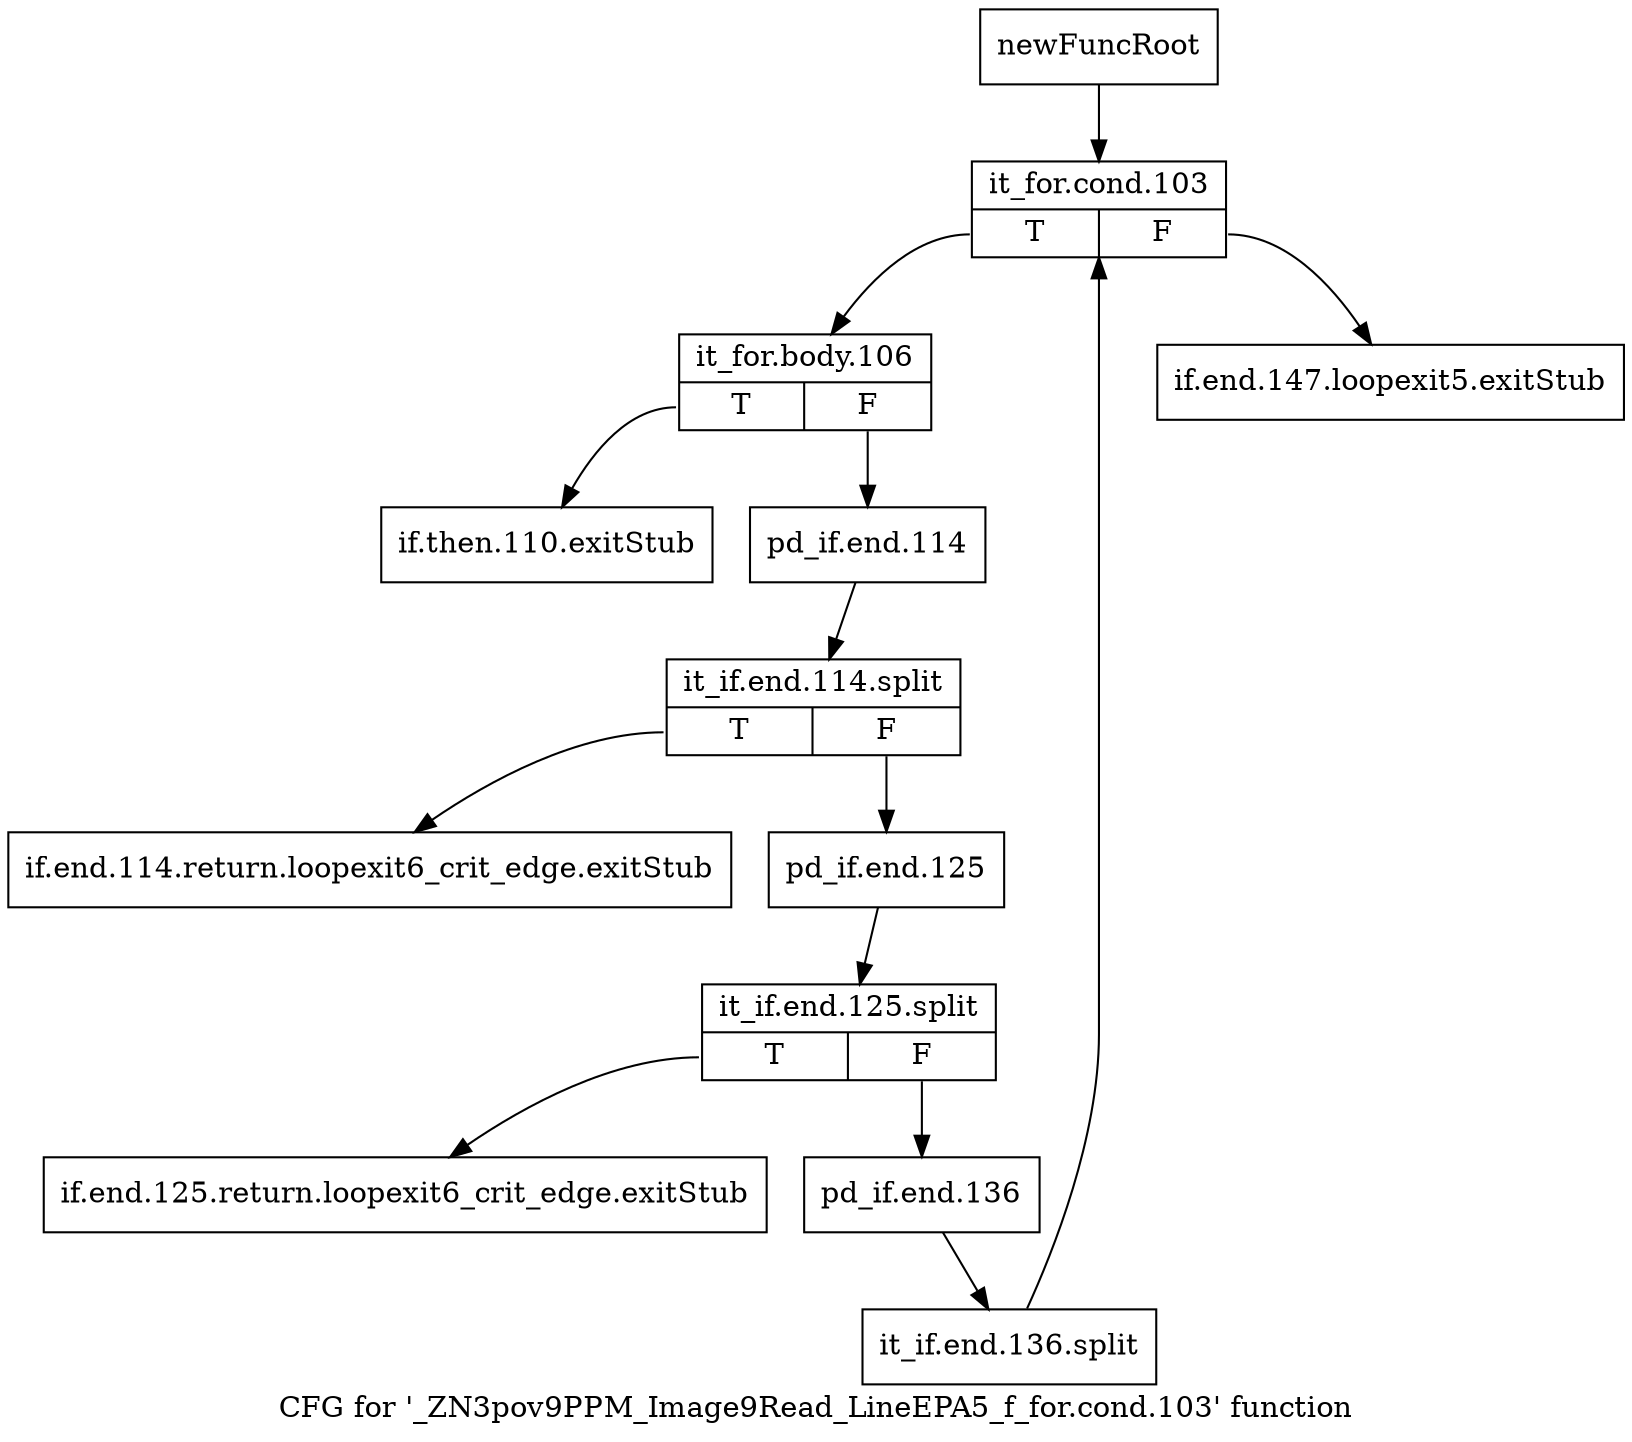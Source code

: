 digraph "CFG for '_ZN3pov9PPM_Image9Read_LineEPA5_f_for.cond.103' function" {
	label="CFG for '_ZN3pov9PPM_Image9Read_LineEPA5_f_for.cond.103' function";

	Node0x2aaf560 [shape=record,label="{newFuncRoot}"];
	Node0x2aaf560 -> Node0x2aaffa0;
	Node0x2aafe60 [shape=record,label="{if.end.147.loopexit5.exitStub}"];
	Node0x2aafeb0 [shape=record,label="{if.then.110.exitStub}"];
	Node0x2aaff00 [shape=record,label="{if.end.114.return.loopexit6_crit_edge.exitStub}"];
	Node0x2aaff50 [shape=record,label="{if.end.125.return.loopexit6_crit_edge.exitStub}"];
	Node0x2aaffa0 [shape=record,label="{it_for.cond.103|{<s0>T|<s1>F}}"];
	Node0x2aaffa0:s0 -> Node0x2aafff0;
	Node0x2aaffa0:s1 -> Node0x2aafe60;
	Node0x2aafff0 [shape=record,label="{it_for.body.106|{<s0>T|<s1>F}}"];
	Node0x2aafff0:s0 -> Node0x2aafeb0;
	Node0x2aafff0:s1 -> Node0x2ab0040;
	Node0x2ab0040 [shape=record,label="{pd_if.end.114}"];
	Node0x2ab0040 -> Node0x38551d0;
	Node0x38551d0 [shape=record,label="{it_if.end.114.split|{<s0>T|<s1>F}}"];
	Node0x38551d0:s0 -> Node0x2aaff00;
	Node0x38551d0:s1 -> Node0x2ab0090;
	Node0x2ab0090 [shape=record,label="{pd_if.end.125}"];
	Node0x2ab0090 -> Node0x38550e0;
	Node0x38550e0 [shape=record,label="{it_if.end.125.split|{<s0>T|<s1>F}}"];
	Node0x38550e0:s0 -> Node0x2aaff50;
	Node0x38550e0:s1 -> Node0x2ab00e0;
	Node0x2ab00e0 [shape=record,label="{pd_if.end.136}"];
	Node0x2ab00e0 -> Node0x36e7b60;
	Node0x36e7b60 [shape=record,label="{it_if.end.136.split}"];
	Node0x36e7b60 -> Node0x2aaffa0;
}
